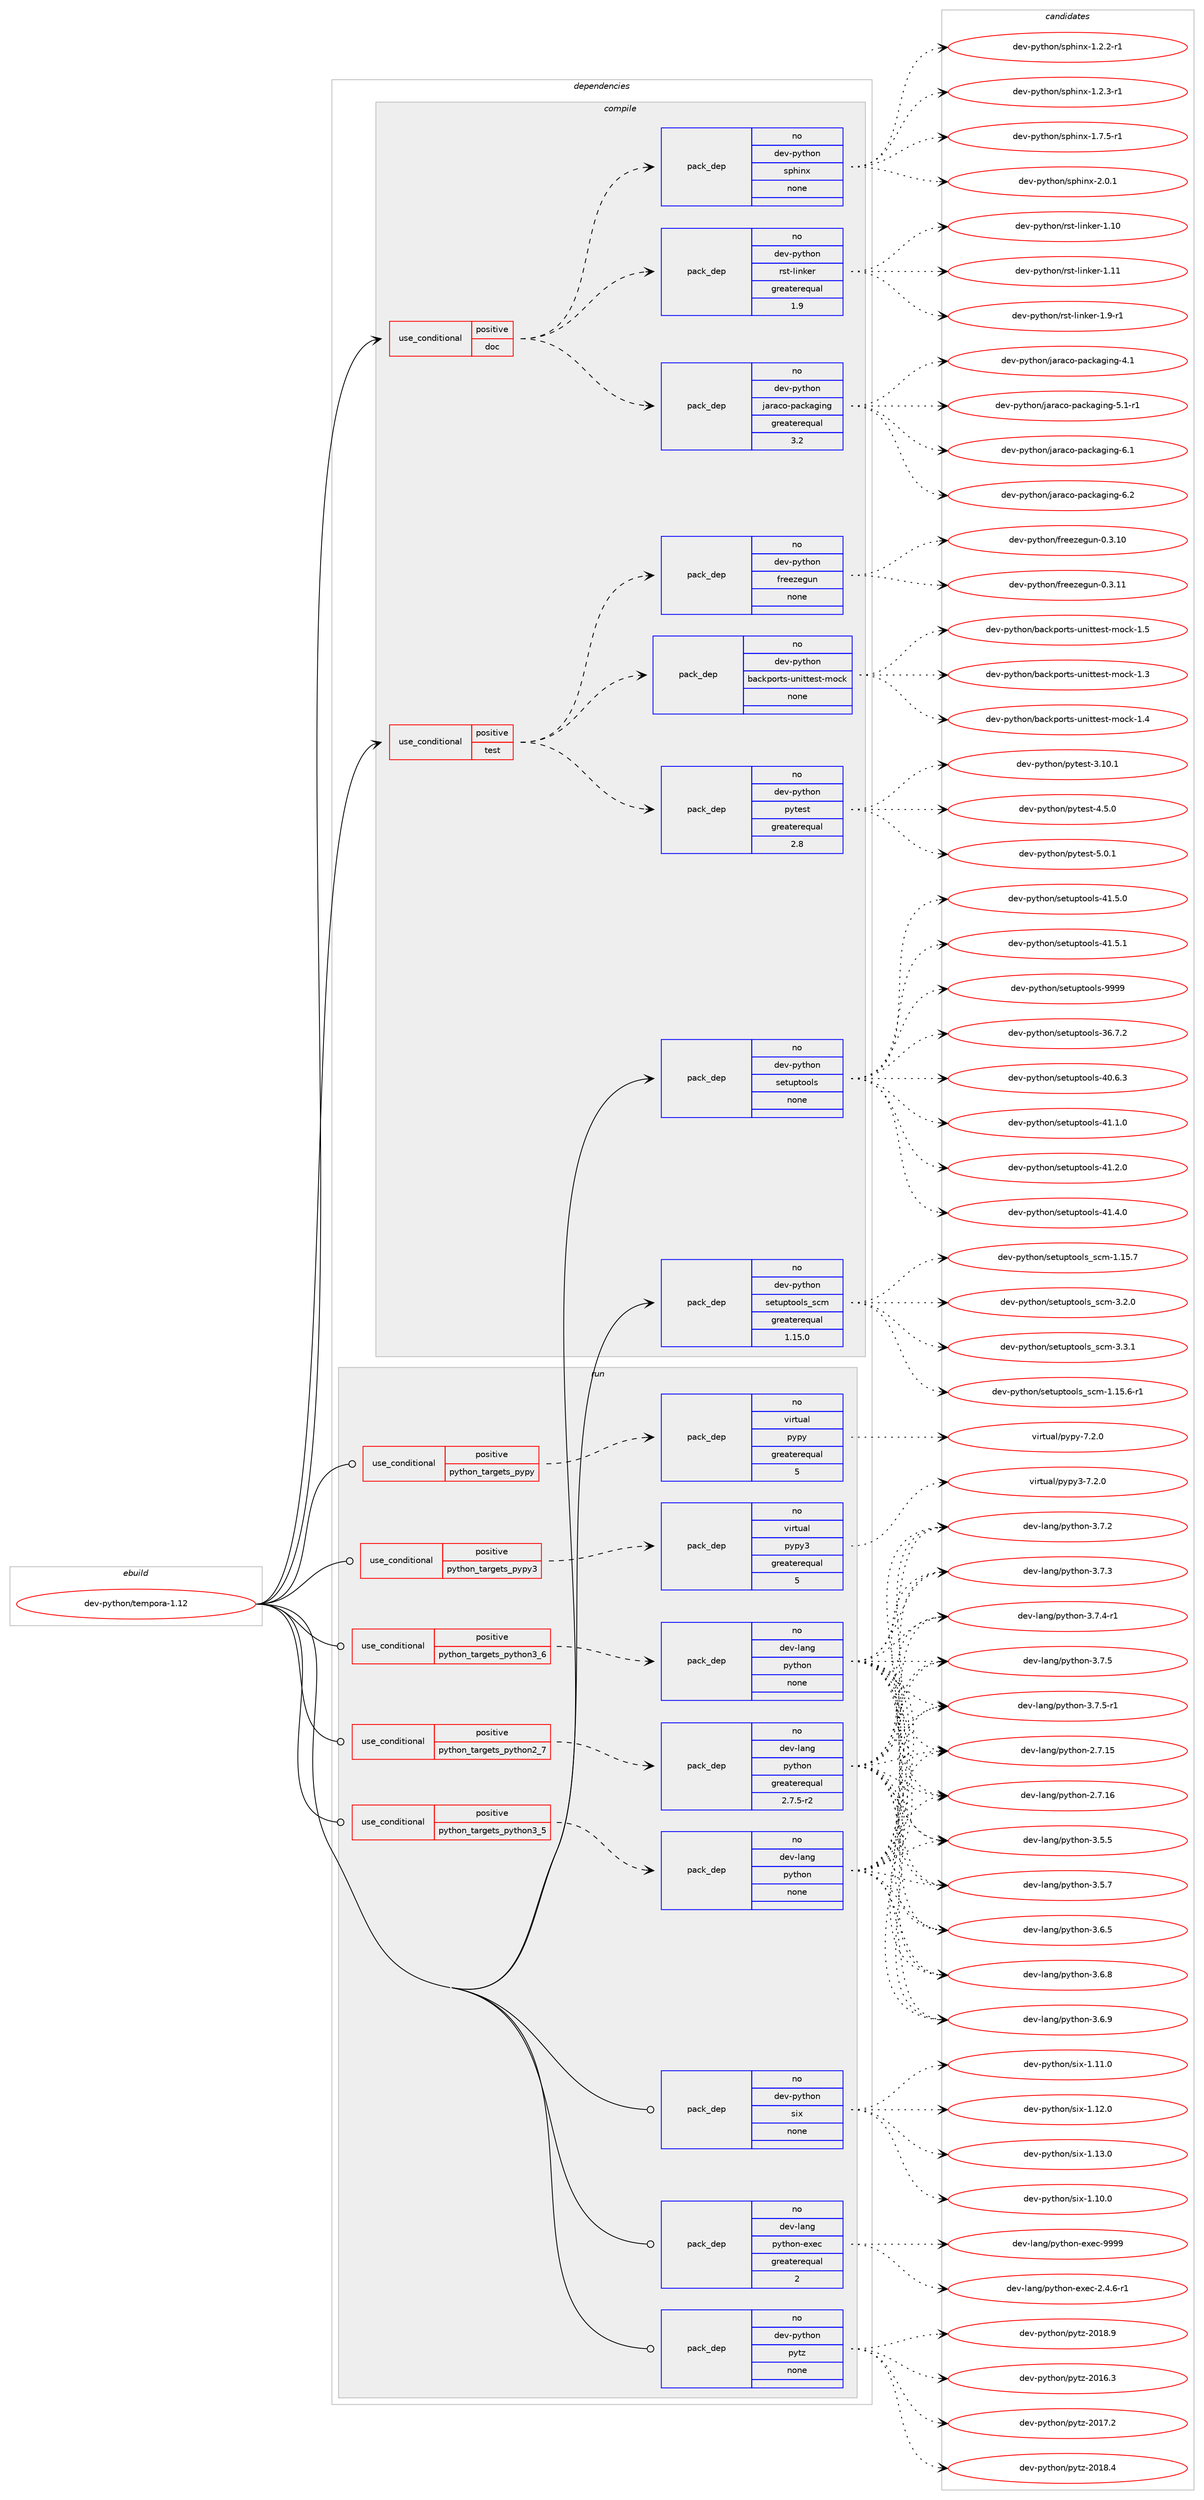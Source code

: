 digraph prolog {

# *************
# Graph options
# *************

newrank=true;
concentrate=true;
compound=true;
graph [rankdir=LR,fontname=Helvetica,fontsize=10,ranksep=1.5];#, ranksep=2.5, nodesep=0.2];
edge  [arrowhead=vee];
node  [fontname=Helvetica,fontsize=10];

# **********
# The ebuild
# **********

subgraph cluster_leftcol {
color=gray;
rank=same;
label=<<i>ebuild</i>>;
id [label="dev-python/tempora-1.12", color=red, width=4, href="../dev-python/tempora-1.12.svg"];
}

# ****************
# The dependencies
# ****************

subgraph cluster_midcol {
color=gray;
label=<<i>dependencies</i>>;
subgraph cluster_compile {
fillcolor="#eeeeee";
style=filled;
label=<<i>compile</i>>;
subgraph cond150301 {
dependency640222 [label=<<TABLE BORDER="0" CELLBORDER="1" CELLSPACING="0" CELLPADDING="4"><TR><TD ROWSPAN="3" CELLPADDING="10">use_conditional</TD></TR><TR><TD>positive</TD></TR><TR><TD>doc</TD></TR></TABLE>>, shape=none, color=red];
subgraph pack478039 {
dependency640223 [label=<<TABLE BORDER="0" CELLBORDER="1" CELLSPACING="0" CELLPADDING="4" WIDTH="220"><TR><TD ROWSPAN="6" CELLPADDING="30">pack_dep</TD></TR><TR><TD WIDTH="110">no</TD></TR><TR><TD>dev-python</TD></TR><TR><TD>jaraco-packaging</TD></TR><TR><TD>greaterequal</TD></TR><TR><TD>3.2</TD></TR></TABLE>>, shape=none, color=blue];
}
dependency640222:e -> dependency640223:w [weight=20,style="dashed",arrowhead="vee"];
subgraph pack478040 {
dependency640224 [label=<<TABLE BORDER="0" CELLBORDER="1" CELLSPACING="0" CELLPADDING="4" WIDTH="220"><TR><TD ROWSPAN="6" CELLPADDING="30">pack_dep</TD></TR><TR><TD WIDTH="110">no</TD></TR><TR><TD>dev-python</TD></TR><TR><TD>rst-linker</TD></TR><TR><TD>greaterequal</TD></TR><TR><TD>1.9</TD></TR></TABLE>>, shape=none, color=blue];
}
dependency640222:e -> dependency640224:w [weight=20,style="dashed",arrowhead="vee"];
subgraph pack478041 {
dependency640225 [label=<<TABLE BORDER="0" CELLBORDER="1" CELLSPACING="0" CELLPADDING="4" WIDTH="220"><TR><TD ROWSPAN="6" CELLPADDING="30">pack_dep</TD></TR><TR><TD WIDTH="110">no</TD></TR><TR><TD>dev-python</TD></TR><TR><TD>sphinx</TD></TR><TR><TD>none</TD></TR><TR><TD></TD></TR></TABLE>>, shape=none, color=blue];
}
dependency640222:e -> dependency640225:w [weight=20,style="dashed",arrowhead="vee"];
}
id:e -> dependency640222:w [weight=20,style="solid",arrowhead="vee"];
subgraph cond150302 {
dependency640226 [label=<<TABLE BORDER="0" CELLBORDER="1" CELLSPACING="0" CELLPADDING="4"><TR><TD ROWSPAN="3" CELLPADDING="10">use_conditional</TD></TR><TR><TD>positive</TD></TR><TR><TD>test</TD></TR></TABLE>>, shape=none, color=red];
subgraph pack478042 {
dependency640227 [label=<<TABLE BORDER="0" CELLBORDER="1" CELLSPACING="0" CELLPADDING="4" WIDTH="220"><TR><TD ROWSPAN="6" CELLPADDING="30">pack_dep</TD></TR><TR><TD WIDTH="110">no</TD></TR><TR><TD>dev-python</TD></TR><TR><TD>pytest</TD></TR><TR><TD>greaterequal</TD></TR><TR><TD>2.8</TD></TR></TABLE>>, shape=none, color=blue];
}
dependency640226:e -> dependency640227:w [weight=20,style="dashed",arrowhead="vee"];
subgraph pack478043 {
dependency640228 [label=<<TABLE BORDER="0" CELLBORDER="1" CELLSPACING="0" CELLPADDING="4" WIDTH="220"><TR><TD ROWSPAN="6" CELLPADDING="30">pack_dep</TD></TR><TR><TD WIDTH="110">no</TD></TR><TR><TD>dev-python</TD></TR><TR><TD>backports-unittest-mock</TD></TR><TR><TD>none</TD></TR><TR><TD></TD></TR></TABLE>>, shape=none, color=blue];
}
dependency640226:e -> dependency640228:w [weight=20,style="dashed",arrowhead="vee"];
subgraph pack478044 {
dependency640229 [label=<<TABLE BORDER="0" CELLBORDER="1" CELLSPACING="0" CELLPADDING="4" WIDTH="220"><TR><TD ROWSPAN="6" CELLPADDING="30">pack_dep</TD></TR><TR><TD WIDTH="110">no</TD></TR><TR><TD>dev-python</TD></TR><TR><TD>freezegun</TD></TR><TR><TD>none</TD></TR><TR><TD></TD></TR></TABLE>>, shape=none, color=blue];
}
dependency640226:e -> dependency640229:w [weight=20,style="dashed",arrowhead="vee"];
}
id:e -> dependency640226:w [weight=20,style="solid",arrowhead="vee"];
subgraph pack478045 {
dependency640230 [label=<<TABLE BORDER="0" CELLBORDER="1" CELLSPACING="0" CELLPADDING="4" WIDTH="220"><TR><TD ROWSPAN="6" CELLPADDING="30">pack_dep</TD></TR><TR><TD WIDTH="110">no</TD></TR><TR><TD>dev-python</TD></TR><TR><TD>setuptools</TD></TR><TR><TD>none</TD></TR><TR><TD></TD></TR></TABLE>>, shape=none, color=blue];
}
id:e -> dependency640230:w [weight=20,style="solid",arrowhead="vee"];
subgraph pack478046 {
dependency640231 [label=<<TABLE BORDER="0" CELLBORDER="1" CELLSPACING="0" CELLPADDING="4" WIDTH="220"><TR><TD ROWSPAN="6" CELLPADDING="30">pack_dep</TD></TR><TR><TD WIDTH="110">no</TD></TR><TR><TD>dev-python</TD></TR><TR><TD>setuptools_scm</TD></TR><TR><TD>greaterequal</TD></TR><TR><TD>1.15.0</TD></TR></TABLE>>, shape=none, color=blue];
}
id:e -> dependency640231:w [weight=20,style="solid",arrowhead="vee"];
}
subgraph cluster_compileandrun {
fillcolor="#eeeeee";
style=filled;
label=<<i>compile and run</i>>;
}
subgraph cluster_run {
fillcolor="#eeeeee";
style=filled;
label=<<i>run</i>>;
subgraph cond150303 {
dependency640232 [label=<<TABLE BORDER="0" CELLBORDER="1" CELLSPACING="0" CELLPADDING="4"><TR><TD ROWSPAN="3" CELLPADDING="10">use_conditional</TD></TR><TR><TD>positive</TD></TR><TR><TD>python_targets_pypy</TD></TR></TABLE>>, shape=none, color=red];
subgraph pack478047 {
dependency640233 [label=<<TABLE BORDER="0" CELLBORDER="1" CELLSPACING="0" CELLPADDING="4" WIDTH="220"><TR><TD ROWSPAN="6" CELLPADDING="30">pack_dep</TD></TR><TR><TD WIDTH="110">no</TD></TR><TR><TD>virtual</TD></TR><TR><TD>pypy</TD></TR><TR><TD>greaterequal</TD></TR><TR><TD>5</TD></TR></TABLE>>, shape=none, color=blue];
}
dependency640232:e -> dependency640233:w [weight=20,style="dashed",arrowhead="vee"];
}
id:e -> dependency640232:w [weight=20,style="solid",arrowhead="odot"];
subgraph cond150304 {
dependency640234 [label=<<TABLE BORDER="0" CELLBORDER="1" CELLSPACING="0" CELLPADDING="4"><TR><TD ROWSPAN="3" CELLPADDING="10">use_conditional</TD></TR><TR><TD>positive</TD></TR><TR><TD>python_targets_pypy3</TD></TR></TABLE>>, shape=none, color=red];
subgraph pack478048 {
dependency640235 [label=<<TABLE BORDER="0" CELLBORDER="1" CELLSPACING="0" CELLPADDING="4" WIDTH="220"><TR><TD ROWSPAN="6" CELLPADDING="30">pack_dep</TD></TR><TR><TD WIDTH="110">no</TD></TR><TR><TD>virtual</TD></TR><TR><TD>pypy3</TD></TR><TR><TD>greaterequal</TD></TR><TR><TD>5</TD></TR></TABLE>>, shape=none, color=blue];
}
dependency640234:e -> dependency640235:w [weight=20,style="dashed",arrowhead="vee"];
}
id:e -> dependency640234:w [weight=20,style="solid",arrowhead="odot"];
subgraph cond150305 {
dependency640236 [label=<<TABLE BORDER="0" CELLBORDER="1" CELLSPACING="0" CELLPADDING="4"><TR><TD ROWSPAN="3" CELLPADDING="10">use_conditional</TD></TR><TR><TD>positive</TD></TR><TR><TD>python_targets_python2_7</TD></TR></TABLE>>, shape=none, color=red];
subgraph pack478049 {
dependency640237 [label=<<TABLE BORDER="0" CELLBORDER="1" CELLSPACING="0" CELLPADDING="4" WIDTH="220"><TR><TD ROWSPAN="6" CELLPADDING="30">pack_dep</TD></TR><TR><TD WIDTH="110">no</TD></TR><TR><TD>dev-lang</TD></TR><TR><TD>python</TD></TR><TR><TD>greaterequal</TD></TR><TR><TD>2.7.5-r2</TD></TR></TABLE>>, shape=none, color=blue];
}
dependency640236:e -> dependency640237:w [weight=20,style="dashed",arrowhead="vee"];
}
id:e -> dependency640236:w [weight=20,style="solid",arrowhead="odot"];
subgraph cond150306 {
dependency640238 [label=<<TABLE BORDER="0" CELLBORDER="1" CELLSPACING="0" CELLPADDING="4"><TR><TD ROWSPAN="3" CELLPADDING="10">use_conditional</TD></TR><TR><TD>positive</TD></TR><TR><TD>python_targets_python3_5</TD></TR></TABLE>>, shape=none, color=red];
subgraph pack478050 {
dependency640239 [label=<<TABLE BORDER="0" CELLBORDER="1" CELLSPACING="0" CELLPADDING="4" WIDTH="220"><TR><TD ROWSPAN="6" CELLPADDING="30">pack_dep</TD></TR><TR><TD WIDTH="110">no</TD></TR><TR><TD>dev-lang</TD></TR><TR><TD>python</TD></TR><TR><TD>none</TD></TR><TR><TD></TD></TR></TABLE>>, shape=none, color=blue];
}
dependency640238:e -> dependency640239:w [weight=20,style="dashed",arrowhead="vee"];
}
id:e -> dependency640238:w [weight=20,style="solid",arrowhead="odot"];
subgraph cond150307 {
dependency640240 [label=<<TABLE BORDER="0" CELLBORDER="1" CELLSPACING="0" CELLPADDING="4"><TR><TD ROWSPAN="3" CELLPADDING="10">use_conditional</TD></TR><TR><TD>positive</TD></TR><TR><TD>python_targets_python3_6</TD></TR></TABLE>>, shape=none, color=red];
subgraph pack478051 {
dependency640241 [label=<<TABLE BORDER="0" CELLBORDER="1" CELLSPACING="0" CELLPADDING="4" WIDTH="220"><TR><TD ROWSPAN="6" CELLPADDING="30">pack_dep</TD></TR><TR><TD WIDTH="110">no</TD></TR><TR><TD>dev-lang</TD></TR><TR><TD>python</TD></TR><TR><TD>none</TD></TR><TR><TD></TD></TR></TABLE>>, shape=none, color=blue];
}
dependency640240:e -> dependency640241:w [weight=20,style="dashed",arrowhead="vee"];
}
id:e -> dependency640240:w [weight=20,style="solid",arrowhead="odot"];
subgraph pack478052 {
dependency640242 [label=<<TABLE BORDER="0" CELLBORDER="1" CELLSPACING="0" CELLPADDING="4" WIDTH="220"><TR><TD ROWSPAN="6" CELLPADDING="30">pack_dep</TD></TR><TR><TD WIDTH="110">no</TD></TR><TR><TD>dev-lang</TD></TR><TR><TD>python-exec</TD></TR><TR><TD>greaterequal</TD></TR><TR><TD>2</TD></TR></TABLE>>, shape=none, color=blue];
}
id:e -> dependency640242:w [weight=20,style="solid",arrowhead="odot"];
subgraph pack478053 {
dependency640243 [label=<<TABLE BORDER="0" CELLBORDER="1" CELLSPACING="0" CELLPADDING="4" WIDTH="220"><TR><TD ROWSPAN="6" CELLPADDING="30">pack_dep</TD></TR><TR><TD WIDTH="110">no</TD></TR><TR><TD>dev-python</TD></TR><TR><TD>pytz</TD></TR><TR><TD>none</TD></TR><TR><TD></TD></TR></TABLE>>, shape=none, color=blue];
}
id:e -> dependency640243:w [weight=20,style="solid",arrowhead="odot"];
subgraph pack478054 {
dependency640244 [label=<<TABLE BORDER="0" CELLBORDER="1" CELLSPACING="0" CELLPADDING="4" WIDTH="220"><TR><TD ROWSPAN="6" CELLPADDING="30">pack_dep</TD></TR><TR><TD WIDTH="110">no</TD></TR><TR><TD>dev-python</TD></TR><TR><TD>six</TD></TR><TR><TD>none</TD></TR><TR><TD></TD></TR></TABLE>>, shape=none, color=blue];
}
id:e -> dependency640244:w [weight=20,style="solid",arrowhead="odot"];
}
}

# **************
# The candidates
# **************

subgraph cluster_choices {
rank=same;
color=gray;
label=<<i>candidates</i>>;

subgraph choice478039 {
color=black;
nodesep=1;
choice10010111845112121116104111110471069711497991114511297991079710310511010345524649 [label="dev-python/jaraco-packaging-4.1", color=red, width=4,href="../dev-python/jaraco-packaging-4.1.svg"];
choice100101118451121211161041111104710697114979911145112979910797103105110103455346494511449 [label="dev-python/jaraco-packaging-5.1-r1", color=red, width=4,href="../dev-python/jaraco-packaging-5.1-r1.svg"];
choice10010111845112121116104111110471069711497991114511297991079710310511010345544649 [label="dev-python/jaraco-packaging-6.1", color=red, width=4,href="../dev-python/jaraco-packaging-6.1.svg"];
choice10010111845112121116104111110471069711497991114511297991079710310511010345544650 [label="dev-python/jaraco-packaging-6.2", color=red, width=4,href="../dev-python/jaraco-packaging-6.2.svg"];
dependency640223:e -> choice10010111845112121116104111110471069711497991114511297991079710310511010345524649:w [style=dotted,weight="100"];
dependency640223:e -> choice100101118451121211161041111104710697114979911145112979910797103105110103455346494511449:w [style=dotted,weight="100"];
dependency640223:e -> choice10010111845112121116104111110471069711497991114511297991079710310511010345544649:w [style=dotted,weight="100"];
dependency640223:e -> choice10010111845112121116104111110471069711497991114511297991079710310511010345544650:w [style=dotted,weight="100"];
}
subgraph choice478040 {
color=black;
nodesep=1;
choice1001011184511212111610411111047114115116451081051101071011144549464948 [label="dev-python/rst-linker-1.10", color=red, width=4,href="../dev-python/rst-linker-1.10.svg"];
choice1001011184511212111610411111047114115116451081051101071011144549464949 [label="dev-python/rst-linker-1.11", color=red, width=4,href="../dev-python/rst-linker-1.11.svg"];
choice100101118451121211161041111104711411511645108105110107101114454946574511449 [label="dev-python/rst-linker-1.9-r1", color=red, width=4,href="../dev-python/rst-linker-1.9-r1.svg"];
dependency640224:e -> choice1001011184511212111610411111047114115116451081051101071011144549464948:w [style=dotted,weight="100"];
dependency640224:e -> choice1001011184511212111610411111047114115116451081051101071011144549464949:w [style=dotted,weight="100"];
dependency640224:e -> choice100101118451121211161041111104711411511645108105110107101114454946574511449:w [style=dotted,weight="100"];
}
subgraph choice478041 {
color=black;
nodesep=1;
choice10010111845112121116104111110471151121041051101204549465046504511449 [label="dev-python/sphinx-1.2.2-r1", color=red, width=4,href="../dev-python/sphinx-1.2.2-r1.svg"];
choice10010111845112121116104111110471151121041051101204549465046514511449 [label="dev-python/sphinx-1.2.3-r1", color=red, width=4,href="../dev-python/sphinx-1.2.3-r1.svg"];
choice10010111845112121116104111110471151121041051101204549465546534511449 [label="dev-python/sphinx-1.7.5-r1", color=red, width=4,href="../dev-python/sphinx-1.7.5-r1.svg"];
choice1001011184511212111610411111047115112104105110120455046484649 [label="dev-python/sphinx-2.0.1", color=red, width=4,href="../dev-python/sphinx-2.0.1.svg"];
dependency640225:e -> choice10010111845112121116104111110471151121041051101204549465046504511449:w [style=dotted,weight="100"];
dependency640225:e -> choice10010111845112121116104111110471151121041051101204549465046514511449:w [style=dotted,weight="100"];
dependency640225:e -> choice10010111845112121116104111110471151121041051101204549465546534511449:w [style=dotted,weight="100"];
dependency640225:e -> choice1001011184511212111610411111047115112104105110120455046484649:w [style=dotted,weight="100"];
}
subgraph choice478042 {
color=black;
nodesep=1;
choice100101118451121211161041111104711212111610111511645514649484649 [label="dev-python/pytest-3.10.1", color=red, width=4,href="../dev-python/pytest-3.10.1.svg"];
choice1001011184511212111610411111047112121116101115116455246534648 [label="dev-python/pytest-4.5.0", color=red, width=4,href="../dev-python/pytest-4.5.0.svg"];
choice1001011184511212111610411111047112121116101115116455346484649 [label="dev-python/pytest-5.0.1", color=red, width=4,href="../dev-python/pytest-5.0.1.svg"];
dependency640227:e -> choice100101118451121211161041111104711212111610111511645514649484649:w [style=dotted,weight="100"];
dependency640227:e -> choice1001011184511212111610411111047112121116101115116455246534648:w [style=dotted,weight="100"];
dependency640227:e -> choice1001011184511212111610411111047112121116101115116455346484649:w [style=dotted,weight="100"];
}
subgraph choice478043 {
color=black;
nodesep=1;
choice100101118451121211161041111104798979910711211111411611545117110105116116101115116451091119910745494651 [label="dev-python/backports-unittest-mock-1.3", color=red, width=4,href="../dev-python/backports-unittest-mock-1.3.svg"];
choice100101118451121211161041111104798979910711211111411611545117110105116116101115116451091119910745494652 [label="dev-python/backports-unittest-mock-1.4", color=red, width=4,href="../dev-python/backports-unittest-mock-1.4.svg"];
choice100101118451121211161041111104798979910711211111411611545117110105116116101115116451091119910745494653 [label="dev-python/backports-unittest-mock-1.5", color=red, width=4,href="../dev-python/backports-unittest-mock-1.5.svg"];
dependency640228:e -> choice100101118451121211161041111104798979910711211111411611545117110105116116101115116451091119910745494651:w [style=dotted,weight="100"];
dependency640228:e -> choice100101118451121211161041111104798979910711211111411611545117110105116116101115116451091119910745494652:w [style=dotted,weight="100"];
dependency640228:e -> choice100101118451121211161041111104798979910711211111411611545117110105116116101115116451091119910745494653:w [style=dotted,weight="100"];
}
subgraph choice478044 {
color=black;
nodesep=1;
choice100101118451121211161041111104710211410110112210110311711045484651464948 [label="dev-python/freezegun-0.3.10", color=red, width=4,href="../dev-python/freezegun-0.3.10.svg"];
choice100101118451121211161041111104710211410110112210110311711045484651464949 [label="dev-python/freezegun-0.3.11", color=red, width=4,href="../dev-python/freezegun-0.3.11.svg"];
dependency640229:e -> choice100101118451121211161041111104710211410110112210110311711045484651464948:w [style=dotted,weight="100"];
dependency640229:e -> choice100101118451121211161041111104710211410110112210110311711045484651464949:w [style=dotted,weight="100"];
}
subgraph choice478045 {
color=black;
nodesep=1;
choice100101118451121211161041111104711510111611711211611111110811545515446554650 [label="dev-python/setuptools-36.7.2", color=red, width=4,href="../dev-python/setuptools-36.7.2.svg"];
choice100101118451121211161041111104711510111611711211611111110811545524846544651 [label="dev-python/setuptools-40.6.3", color=red, width=4,href="../dev-python/setuptools-40.6.3.svg"];
choice100101118451121211161041111104711510111611711211611111110811545524946494648 [label="dev-python/setuptools-41.1.0", color=red, width=4,href="../dev-python/setuptools-41.1.0.svg"];
choice100101118451121211161041111104711510111611711211611111110811545524946504648 [label="dev-python/setuptools-41.2.0", color=red, width=4,href="../dev-python/setuptools-41.2.0.svg"];
choice100101118451121211161041111104711510111611711211611111110811545524946524648 [label="dev-python/setuptools-41.4.0", color=red, width=4,href="../dev-python/setuptools-41.4.0.svg"];
choice100101118451121211161041111104711510111611711211611111110811545524946534648 [label="dev-python/setuptools-41.5.0", color=red, width=4,href="../dev-python/setuptools-41.5.0.svg"];
choice100101118451121211161041111104711510111611711211611111110811545524946534649 [label="dev-python/setuptools-41.5.1", color=red, width=4,href="../dev-python/setuptools-41.5.1.svg"];
choice10010111845112121116104111110471151011161171121161111111081154557575757 [label="dev-python/setuptools-9999", color=red, width=4,href="../dev-python/setuptools-9999.svg"];
dependency640230:e -> choice100101118451121211161041111104711510111611711211611111110811545515446554650:w [style=dotted,weight="100"];
dependency640230:e -> choice100101118451121211161041111104711510111611711211611111110811545524846544651:w [style=dotted,weight="100"];
dependency640230:e -> choice100101118451121211161041111104711510111611711211611111110811545524946494648:w [style=dotted,weight="100"];
dependency640230:e -> choice100101118451121211161041111104711510111611711211611111110811545524946504648:w [style=dotted,weight="100"];
dependency640230:e -> choice100101118451121211161041111104711510111611711211611111110811545524946524648:w [style=dotted,weight="100"];
dependency640230:e -> choice100101118451121211161041111104711510111611711211611111110811545524946534648:w [style=dotted,weight="100"];
dependency640230:e -> choice100101118451121211161041111104711510111611711211611111110811545524946534649:w [style=dotted,weight="100"];
dependency640230:e -> choice10010111845112121116104111110471151011161171121161111111081154557575757:w [style=dotted,weight="100"];
}
subgraph choice478046 {
color=black;
nodesep=1;
choice10010111845112121116104111110471151011161171121161111111081159511599109454946495346544511449 [label="dev-python/setuptools_scm-1.15.6-r1", color=red, width=4,href="../dev-python/setuptools_scm-1.15.6-r1.svg"];
choice1001011184511212111610411111047115101116117112116111111108115951159910945494649534655 [label="dev-python/setuptools_scm-1.15.7", color=red, width=4,href="../dev-python/setuptools_scm-1.15.7.svg"];
choice10010111845112121116104111110471151011161171121161111111081159511599109455146504648 [label="dev-python/setuptools_scm-3.2.0", color=red, width=4,href="../dev-python/setuptools_scm-3.2.0.svg"];
choice10010111845112121116104111110471151011161171121161111111081159511599109455146514649 [label="dev-python/setuptools_scm-3.3.1", color=red, width=4,href="../dev-python/setuptools_scm-3.3.1.svg"];
dependency640231:e -> choice10010111845112121116104111110471151011161171121161111111081159511599109454946495346544511449:w [style=dotted,weight="100"];
dependency640231:e -> choice1001011184511212111610411111047115101116117112116111111108115951159910945494649534655:w [style=dotted,weight="100"];
dependency640231:e -> choice10010111845112121116104111110471151011161171121161111111081159511599109455146504648:w [style=dotted,weight="100"];
dependency640231:e -> choice10010111845112121116104111110471151011161171121161111111081159511599109455146514649:w [style=dotted,weight="100"];
}
subgraph choice478047 {
color=black;
nodesep=1;
choice1181051141161179710847112121112121455546504648 [label="virtual/pypy-7.2.0", color=red, width=4,href="../virtual/pypy-7.2.0.svg"];
dependency640233:e -> choice1181051141161179710847112121112121455546504648:w [style=dotted,weight="100"];
}
subgraph choice478048 {
color=black;
nodesep=1;
choice118105114116117971084711212111212151455546504648 [label="virtual/pypy3-7.2.0", color=red, width=4,href="../virtual/pypy3-7.2.0.svg"];
dependency640235:e -> choice118105114116117971084711212111212151455546504648:w [style=dotted,weight="100"];
}
subgraph choice478049 {
color=black;
nodesep=1;
choice10010111845108971101034711212111610411111045504655464953 [label="dev-lang/python-2.7.15", color=red, width=4,href="../dev-lang/python-2.7.15.svg"];
choice10010111845108971101034711212111610411111045504655464954 [label="dev-lang/python-2.7.16", color=red, width=4,href="../dev-lang/python-2.7.16.svg"];
choice100101118451089711010347112121116104111110455146534653 [label="dev-lang/python-3.5.5", color=red, width=4,href="../dev-lang/python-3.5.5.svg"];
choice100101118451089711010347112121116104111110455146534655 [label="dev-lang/python-3.5.7", color=red, width=4,href="../dev-lang/python-3.5.7.svg"];
choice100101118451089711010347112121116104111110455146544653 [label="dev-lang/python-3.6.5", color=red, width=4,href="../dev-lang/python-3.6.5.svg"];
choice100101118451089711010347112121116104111110455146544656 [label="dev-lang/python-3.6.8", color=red, width=4,href="../dev-lang/python-3.6.8.svg"];
choice100101118451089711010347112121116104111110455146544657 [label="dev-lang/python-3.6.9", color=red, width=4,href="../dev-lang/python-3.6.9.svg"];
choice100101118451089711010347112121116104111110455146554650 [label="dev-lang/python-3.7.2", color=red, width=4,href="../dev-lang/python-3.7.2.svg"];
choice100101118451089711010347112121116104111110455146554651 [label="dev-lang/python-3.7.3", color=red, width=4,href="../dev-lang/python-3.7.3.svg"];
choice1001011184510897110103471121211161041111104551465546524511449 [label="dev-lang/python-3.7.4-r1", color=red, width=4,href="../dev-lang/python-3.7.4-r1.svg"];
choice100101118451089711010347112121116104111110455146554653 [label="dev-lang/python-3.7.5", color=red, width=4,href="../dev-lang/python-3.7.5.svg"];
choice1001011184510897110103471121211161041111104551465546534511449 [label="dev-lang/python-3.7.5-r1", color=red, width=4,href="../dev-lang/python-3.7.5-r1.svg"];
dependency640237:e -> choice10010111845108971101034711212111610411111045504655464953:w [style=dotted,weight="100"];
dependency640237:e -> choice10010111845108971101034711212111610411111045504655464954:w [style=dotted,weight="100"];
dependency640237:e -> choice100101118451089711010347112121116104111110455146534653:w [style=dotted,weight="100"];
dependency640237:e -> choice100101118451089711010347112121116104111110455146534655:w [style=dotted,weight="100"];
dependency640237:e -> choice100101118451089711010347112121116104111110455146544653:w [style=dotted,weight="100"];
dependency640237:e -> choice100101118451089711010347112121116104111110455146544656:w [style=dotted,weight="100"];
dependency640237:e -> choice100101118451089711010347112121116104111110455146544657:w [style=dotted,weight="100"];
dependency640237:e -> choice100101118451089711010347112121116104111110455146554650:w [style=dotted,weight="100"];
dependency640237:e -> choice100101118451089711010347112121116104111110455146554651:w [style=dotted,weight="100"];
dependency640237:e -> choice1001011184510897110103471121211161041111104551465546524511449:w [style=dotted,weight="100"];
dependency640237:e -> choice100101118451089711010347112121116104111110455146554653:w [style=dotted,weight="100"];
dependency640237:e -> choice1001011184510897110103471121211161041111104551465546534511449:w [style=dotted,weight="100"];
}
subgraph choice478050 {
color=black;
nodesep=1;
choice10010111845108971101034711212111610411111045504655464953 [label="dev-lang/python-2.7.15", color=red, width=4,href="../dev-lang/python-2.7.15.svg"];
choice10010111845108971101034711212111610411111045504655464954 [label="dev-lang/python-2.7.16", color=red, width=4,href="../dev-lang/python-2.7.16.svg"];
choice100101118451089711010347112121116104111110455146534653 [label="dev-lang/python-3.5.5", color=red, width=4,href="../dev-lang/python-3.5.5.svg"];
choice100101118451089711010347112121116104111110455146534655 [label="dev-lang/python-3.5.7", color=red, width=4,href="../dev-lang/python-3.5.7.svg"];
choice100101118451089711010347112121116104111110455146544653 [label="dev-lang/python-3.6.5", color=red, width=4,href="../dev-lang/python-3.6.5.svg"];
choice100101118451089711010347112121116104111110455146544656 [label="dev-lang/python-3.6.8", color=red, width=4,href="../dev-lang/python-3.6.8.svg"];
choice100101118451089711010347112121116104111110455146544657 [label="dev-lang/python-3.6.9", color=red, width=4,href="../dev-lang/python-3.6.9.svg"];
choice100101118451089711010347112121116104111110455146554650 [label="dev-lang/python-3.7.2", color=red, width=4,href="../dev-lang/python-3.7.2.svg"];
choice100101118451089711010347112121116104111110455146554651 [label="dev-lang/python-3.7.3", color=red, width=4,href="../dev-lang/python-3.7.3.svg"];
choice1001011184510897110103471121211161041111104551465546524511449 [label="dev-lang/python-3.7.4-r1", color=red, width=4,href="../dev-lang/python-3.7.4-r1.svg"];
choice100101118451089711010347112121116104111110455146554653 [label="dev-lang/python-3.7.5", color=red, width=4,href="../dev-lang/python-3.7.5.svg"];
choice1001011184510897110103471121211161041111104551465546534511449 [label="dev-lang/python-3.7.5-r1", color=red, width=4,href="../dev-lang/python-3.7.5-r1.svg"];
dependency640239:e -> choice10010111845108971101034711212111610411111045504655464953:w [style=dotted,weight="100"];
dependency640239:e -> choice10010111845108971101034711212111610411111045504655464954:w [style=dotted,weight="100"];
dependency640239:e -> choice100101118451089711010347112121116104111110455146534653:w [style=dotted,weight="100"];
dependency640239:e -> choice100101118451089711010347112121116104111110455146534655:w [style=dotted,weight="100"];
dependency640239:e -> choice100101118451089711010347112121116104111110455146544653:w [style=dotted,weight="100"];
dependency640239:e -> choice100101118451089711010347112121116104111110455146544656:w [style=dotted,weight="100"];
dependency640239:e -> choice100101118451089711010347112121116104111110455146544657:w [style=dotted,weight="100"];
dependency640239:e -> choice100101118451089711010347112121116104111110455146554650:w [style=dotted,weight="100"];
dependency640239:e -> choice100101118451089711010347112121116104111110455146554651:w [style=dotted,weight="100"];
dependency640239:e -> choice1001011184510897110103471121211161041111104551465546524511449:w [style=dotted,weight="100"];
dependency640239:e -> choice100101118451089711010347112121116104111110455146554653:w [style=dotted,weight="100"];
dependency640239:e -> choice1001011184510897110103471121211161041111104551465546534511449:w [style=dotted,weight="100"];
}
subgraph choice478051 {
color=black;
nodesep=1;
choice10010111845108971101034711212111610411111045504655464953 [label="dev-lang/python-2.7.15", color=red, width=4,href="../dev-lang/python-2.7.15.svg"];
choice10010111845108971101034711212111610411111045504655464954 [label="dev-lang/python-2.7.16", color=red, width=4,href="../dev-lang/python-2.7.16.svg"];
choice100101118451089711010347112121116104111110455146534653 [label="dev-lang/python-3.5.5", color=red, width=4,href="../dev-lang/python-3.5.5.svg"];
choice100101118451089711010347112121116104111110455146534655 [label="dev-lang/python-3.5.7", color=red, width=4,href="../dev-lang/python-3.5.7.svg"];
choice100101118451089711010347112121116104111110455146544653 [label="dev-lang/python-3.6.5", color=red, width=4,href="../dev-lang/python-3.6.5.svg"];
choice100101118451089711010347112121116104111110455146544656 [label="dev-lang/python-3.6.8", color=red, width=4,href="../dev-lang/python-3.6.8.svg"];
choice100101118451089711010347112121116104111110455146544657 [label="dev-lang/python-3.6.9", color=red, width=4,href="../dev-lang/python-3.6.9.svg"];
choice100101118451089711010347112121116104111110455146554650 [label="dev-lang/python-3.7.2", color=red, width=4,href="../dev-lang/python-3.7.2.svg"];
choice100101118451089711010347112121116104111110455146554651 [label="dev-lang/python-3.7.3", color=red, width=4,href="../dev-lang/python-3.7.3.svg"];
choice1001011184510897110103471121211161041111104551465546524511449 [label="dev-lang/python-3.7.4-r1", color=red, width=4,href="../dev-lang/python-3.7.4-r1.svg"];
choice100101118451089711010347112121116104111110455146554653 [label="dev-lang/python-3.7.5", color=red, width=4,href="../dev-lang/python-3.7.5.svg"];
choice1001011184510897110103471121211161041111104551465546534511449 [label="dev-lang/python-3.7.5-r1", color=red, width=4,href="../dev-lang/python-3.7.5-r1.svg"];
dependency640241:e -> choice10010111845108971101034711212111610411111045504655464953:w [style=dotted,weight="100"];
dependency640241:e -> choice10010111845108971101034711212111610411111045504655464954:w [style=dotted,weight="100"];
dependency640241:e -> choice100101118451089711010347112121116104111110455146534653:w [style=dotted,weight="100"];
dependency640241:e -> choice100101118451089711010347112121116104111110455146534655:w [style=dotted,weight="100"];
dependency640241:e -> choice100101118451089711010347112121116104111110455146544653:w [style=dotted,weight="100"];
dependency640241:e -> choice100101118451089711010347112121116104111110455146544656:w [style=dotted,weight="100"];
dependency640241:e -> choice100101118451089711010347112121116104111110455146544657:w [style=dotted,weight="100"];
dependency640241:e -> choice100101118451089711010347112121116104111110455146554650:w [style=dotted,weight="100"];
dependency640241:e -> choice100101118451089711010347112121116104111110455146554651:w [style=dotted,weight="100"];
dependency640241:e -> choice1001011184510897110103471121211161041111104551465546524511449:w [style=dotted,weight="100"];
dependency640241:e -> choice100101118451089711010347112121116104111110455146554653:w [style=dotted,weight="100"];
dependency640241:e -> choice1001011184510897110103471121211161041111104551465546534511449:w [style=dotted,weight="100"];
}
subgraph choice478052 {
color=black;
nodesep=1;
choice10010111845108971101034711212111610411111045101120101994550465246544511449 [label="dev-lang/python-exec-2.4.6-r1", color=red, width=4,href="../dev-lang/python-exec-2.4.6-r1.svg"];
choice10010111845108971101034711212111610411111045101120101994557575757 [label="dev-lang/python-exec-9999", color=red, width=4,href="../dev-lang/python-exec-9999.svg"];
dependency640242:e -> choice10010111845108971101034711212111610411111045101120101994550465246544511449:w [style=dotted,weight="100"];
dependency640242:e -> choice10010111845108971101034711212111610411111045101120101994557575757:w [style=dotted,weight="100"];
}
subgraph choice478053 {
color=black;
nodesep=1;
choice100101118451121211161041111104711212111612245504849544651 [label="dev-python/pytz-2016.3", color=red, width=4,href="../dev-python/pytz-2016.3.svg"];
choice100101118451121211161041111104711212111612245504849554650 [label="dev-python/pytz-2017.2", color=red, width=4,href="../dev-python/pytz-2017.2.svg"];
choice100101118451121211161041111104711212111612245504849564652 [label="dev-python/pytz-2018.4", color=red, width=4,href="../dev-python/pytz-2018.4.svg"];
choice100101118451121211161041111104711212111612245504849564657 [label="dev-python/pytz-2018.9", color=red, width=4,href="../dev-python/pytz-2018.9.svg"];
dependency640243:e -> choice100101118451121211161041111104711212111612245504849544651:w [style=dotted,weight="100"];
dependency640243:e -> choice100101118451121211161041111104711212111612245504849554650:w [style=dotted,weight="100"];
dependency640243:e -> choice100101118451121211161041111104711212111612245504849564652:w [style=dotted,weight="100"];
dependency640243:e -> choice100101118451121211161041111104711212111612245504849564657:w [style=dotted,weight="100"];
}
subgraph choice478054 {
color=black;
nodesep=1;
choice100101118451121211161041111104711510512045494649484648 [label="dev-python/six-1.10.0", color=red, width=4,href="../dev-python/six-1.10.0.svg"];
choice100101118451121211161041111104711510512045494649494648 [label="dev-python/six-1.11.0", color=red, width=4,href="../dev-python/six-1.11.0.svg"];
choice100101118451121211161041111104711510512045494649504648 [label="dev-python/six-1.12.0", color=red, width=4,href="../dev-python/six-1.12.0.svg"];
choice100101118451121211161041111104711510512045494649514648 [label="dev-python/six-1.13.0", color=red, width=4,href="../dev-python/six-1.13.0.svg"];
dependency640244:e -> choice100101118451121211161041111104711510512045494649484648:w [style=dotted,weight="100"];
dependency640244:e -> choice100101118451121211161041111104711510512045494649494648:w [style=dotted,weight="100"];
dependency640244:e -> choice100101118451121211161041111104711510512045494649504648:w [style=dotted,weight="100"];
dependency640244:e -> choice100101118451121211161041111104711510512045494649514648:w [style=dotted,weight="100"];
}
}

}
